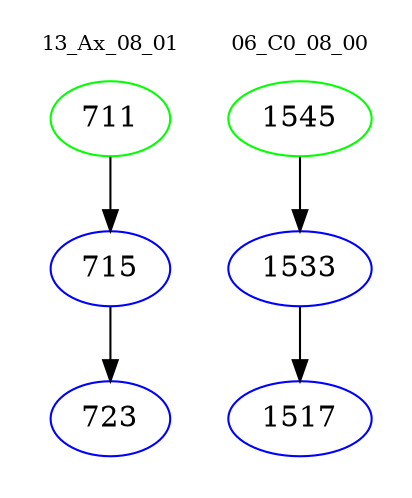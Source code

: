 digraph{
subgraph cluster_0 {
color = white
label = "13_Ax_08_01";
fontsize=10;
T0_711 [label="711", color="green"]
T0_711 -> T0_715 [color="black"]
T0_715 [label="715", color="blue"]
T0_715 -> T0_723 [color="black"]
T0_723 [label="723", color="blue"]
}
subgraph cluster_1 {
color = white
label = "06_C0_08_00";
fontsize=10;
T1_1545 [label="1545", color="green"]
T1_1545 -> T1_1533 [color="black"]
T1_1533 [label="1533", color="blue"]
T1_1533 -> T1_1517 [color="black"]
T1_1517 [label="1517", color="blue"]
}
}
